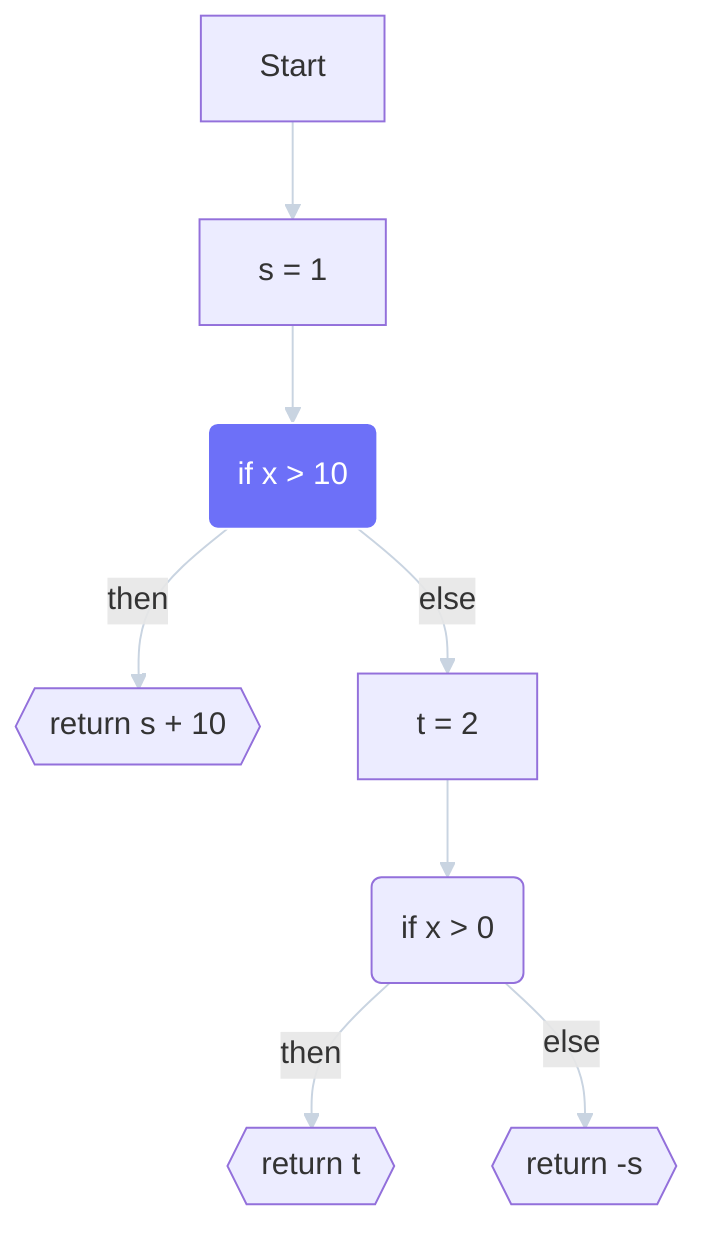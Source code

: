 flowchart TD
    linkStyle default stroke:#C9D4E1
    S[Start] --> A1
    A1[s = 1]
    A1 --> I1
    I1(<font color='white'>if x > 10</font>)
    style I1 stroke:#FFFFFF,fill:#6D70F8
    I1 -->|then| T1
    I1 -->|else| E1
    T1{{return s + 10}}
    E1[t = 2]
    E1 --> I2
    I2(if x > 0)
    I2 -->|then| T2
    I2 -->|else| E2
    T2{{return t}}
    E2{{return -s}}